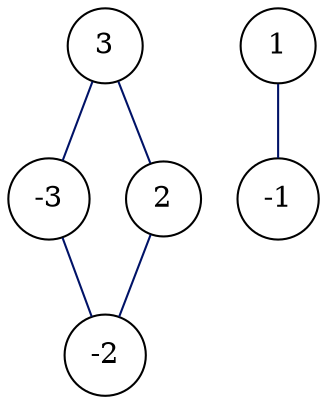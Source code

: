 graph G {
  -3 [pos="3.000000,0.000000!", shape=circle, ];
  -2 [pos="2.000000,0.000000!", shape=circle, ];
  -1 [pos="1.000000,0.000000!", shape=circle, ];
  1 [pos="1.000000,1.000000!", shape=circle, ];
  2 [pos="2.000000,1.000000!", shape=circle, ];
  3 [pos="3.000000,1.000000!", shape=circle, ];
  
  
  -3 -- -2 [color="#001267", label="", ];
  1 -- -1 [color="#001267", label="", ];
  2 -- -2 [color="#001267", label="", ];
  3 -- -3 [color="#001267", label="", ];
  3 -- 2 [color="#001267", label="", ];
  
  }
